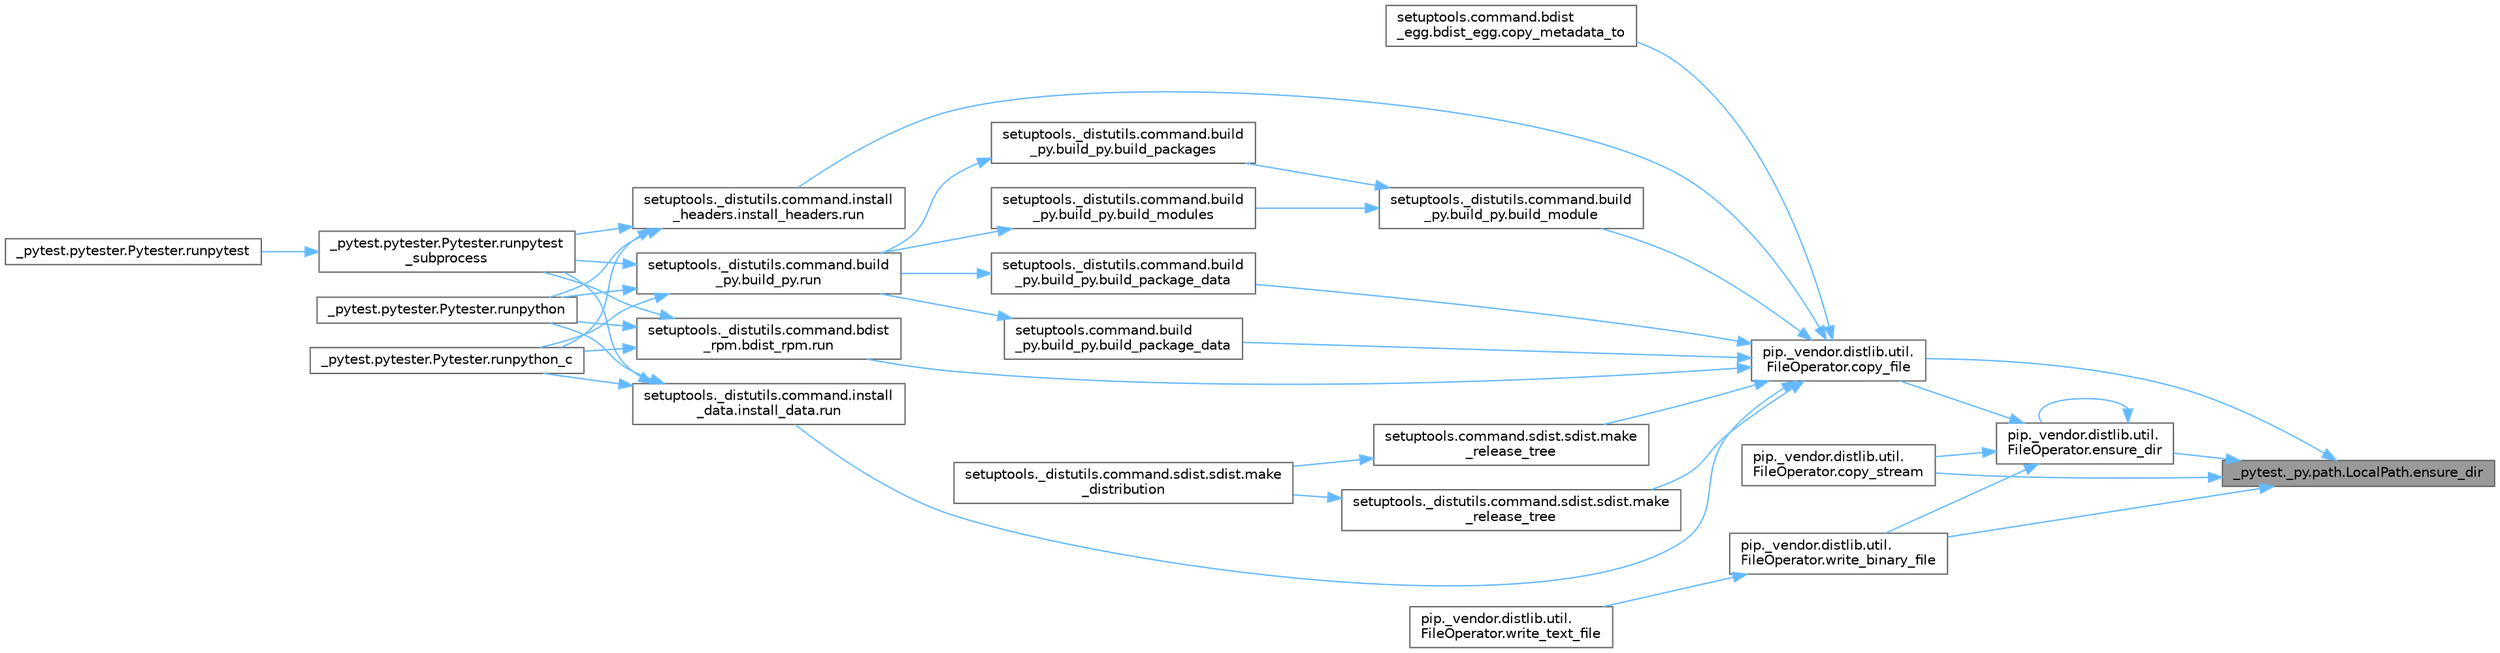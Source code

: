 digraph "_pytest._py.path.LocalPath.ensure_dir"
{
 // LATEX_PDF_SIZE
  bgcolor="transparent";
  edge [fontname=Helvetica,fontsize=10,labelfontname=Helvetica,labelfontsize=10];
  node [fontname=Helvetica,fontsize=10,shape=box,height=0.2,width=0.4];
  rankdir="RL";
  Node1 [id="Node000001",label="_pytest._py.path.LocalPath.ensure_dir",height=0.2,width=0.4,color="gray40", fillcolor="grey60", style="filled", fontcolor="black",tooltip=" "];
  Node1 -> Node2 [id="edge1_Node000001_Node000002",dir="back",color="steelblue1",style="solid",tooltip=" "];
  Node2 [id="Node000002",label="pip._vendor.distlib.util.\lFileOperator.copy_file",height=0.2,width=0.4,color="grey40", fillcolor="white", style="filled",URL="$classpip_1_1__vendor_1_1distlib_1_1util_1_1_file_operator.html#abc23840c62c167d79ecacec778850261",tooltip=" "];
  Node2 -> Node3 [id="edge2_Node000002_Node000003",dir="back",color="steelblue1",style="solid",tooltip=" "];
  Node3 [id="Node000003",label="setuptools._distutils.command.build\l_py.build_py.build_module",height=0.2,width=0.4,color="grey40", fillcolor="white", style="filled",URL="$classsetuptools_1_1__distutils_1_1command_1_1build__py_1_1build__py.html#acb8f390850ee0e3a88be85de0b4b67cd",tooltip=" "];
  Node3 -> Node4 [id="edge3_Node000003_Node000004",dir="back",color="steelblue1",style="solid",tooltip=" "];
  Node4 [id="Node000004",label="setuptools._distutils.command.build\l_py.build_py.build_modules",height=0.2,width=0.4,color="grey40", fillcolor="white", style="filled",URL="$classsetuptools_1_1__distutils_1_1command_1_1build__py_1_1build__py.html#acfda271dc618a53316fba55fb79c462e",tooltip=" "];
  Node4 -> Node5 [id="edge4_Node000004_Node000005",dir="back",color="steelblue1",style="solid",tooltip=" "];
  Node5 [id="Node000005",label="setuptools._distutils.command.build\l_py.build_py.run",height=0.2,width=0.4,color="grey40", fillcolor="white", style="filled",URL="$classsetuptools_1_1__distutils_1_1command_1_1build__py_1_1build__py.html#a12ccc381525d7b9f7c3757cda2fcb404",tooltip=" "];
  Node5 -> Node6 [id="edge5_Node000005_Node000006",dir="back",color="steelblue1",style="solid",tooltip=" "];
  Node6 [id="Node000006",label="_pytest.pytester.Pytester.runpytest\l_subprocess",height=0.2,width=0.4,color="grey40", fillcolor="white", style="filled",URL="$class__pytest_1_1pytester_1_1_pytester.html#a59323c6d6a1469a1206f1c0b8fce99c9",tooltip=" "];
  Node6 -> Node7 [id="edge6_Node000006_Node000007",dir="back",color="steelblue1",style="solid",tooltip=" "];
  Node7 [id="Node000007",label="_pytest.pytester.Pytester.runpytest",height=0.2,width=0.4,color="grey40", fillcolor="white", style="filled",URL="$class__pytest_1_1pytester_1_1_pytester.html#a2765db48ffe1b8853581d711ff43a87b",tooltip=" "];
  Node5 -> Node8 [id="edge7_Node000005_Node000008",dir="back",color="steelblue1",style="solid",tooltip=" "];
  Node8 [id="Node000008",label="_pytest.pytester.Pytester.runpython",height=0.2,width=0.4,color="grey40", fillcolor="white", style="filled",URL="$class__pytest_1_1pytester_1_1_pytester.html#a4e0c539507f15fd333cf618faf9687ef",tooltip=" "];
  Node5 -> Node9 [id="edge8_Node000005_Node000009",dir="back",color="steelblue1",style="solid",tooltip=" "];
  Node9 [id="Node000009",label="_pytest.pytester.Pytester.runpython_c",height=0.2,width=0.4,color="grey40", fillcolor="white", style="filled",URL="$class__pytest_1_1pytester_1_1_pytester.html#aea789acfe206d9c40d9a6bf54a337f2a",tooltip=" "];
  Node3 -> Node10 [id="edge9_Node000003_Node000010",dir="back",color="steelblue1",style="solid",tooltip=" "];
  Node10 [id="Node000010",label="setuptools._distutils.command.build\l_py.build_py.build_packages",height=0.2,width=0.4,color="grey40", fillcolor="white", style="filled",URL="$classsetuptools_1_1__distutils_1_1command_1_1build__py_1_1build__py.html#a1d6c26c9be1e8309c633a299310469a7",tooltip=" "];
  Node10 -> Node5 [id="edge10_Node000010_Node000005",dir="back",color="steelblue1",style="solid",tooltip=" "];
  Node2 -> Node11 [id="edge11_Node000002_Node000011",dir="back",color="steelblue1",style="solid",tooltip=" "];
  Node11 [id="Node000011",label="setuptools._distutils.command.build\l_py.build_py.build_package_data",height=0.2,width=0.4,color="grey40", fillcolor="white", style="filled",URL="$classsetuptools_1_1__distutils_1_1command_1_1build__py_1_1build__py.html#a811bc52db9786d8d4637e591ea60392b",tooltip=" "];
  Node11 -> Node5 [id="edge12_Node000011_Node000005",dir="back",color="steelblue1",style="solid",tooltip=" "];
  Node2 -> Node12 [id="edge13_Node000002_Node000012",dir="back",color="steelblue1",style="solid",tooltip=" "];
  Node12 [id="Node000012",label="setuptools.command.build\l_py.build_py.build_package_data",height=0.2,width=0.4,color="grey40", fillcolor="white", style="filled",URL="$classsetuptools_1_1command_1_1build__py_1_1build__py.html#a89467332b10e3a8607b85208eedc4643",tooltip=" "];
  Node12 -> Node5 [id="edge14_Node000012_Node000005",dir="back",color="steelblue1",style="solid",tooltip=" "];
  Node2 -> Node13 [id="edge15_Node000002_Node000013",dir="back",color="steelblue1",style="solid",tooltip=" "];
  Node13 [id="Node000013",label="setuptools.command.bdist\l_egg.bdist_egg.copy_metadata_to",height=0.2,width=0.4,color="grey40", fillcolor="white", style="filled",URL="$classsetuptools_1_1command_1_1bdist__egg_1_1bdist__egg.html#aa65a9fae2220d7284fd4f67bc48c8128",tooltip=" "];
  Node2 -> Node14 [id="edge16_Node000002_Node000014",dir="back",color="steelblue1",style="solid",tooltip=" "];
  Node14 [id="Node000014",label="setuptools._distutils.command.sdist.sdist.make\l_release_tree",height=0.2,width=0.4,color="grey40", fillcolor="white", style="filled",URL="$classsetuptools_1_1__distutils_1_1command_1_1sdist_1_1sdist.html#af29cdd71a330bc1c42bfe1cf807589fb",tooltip=" "];
  Node14 -> Node15 [id="edge17_Node000014_Node000015",dir="back",color="steelblue1",style="solid",tooltip=" "];
  Node15 [id="Node000015",label="setuptools._distutils.command.sdist.sdist.make\l_distribution",height=0.2,width=0.4,color="grey40", fillcolor="white", style="filled",URL="$classsetuptools_1_1__distutils_1_1command_1_1sdist_1_1sdist.html#acbe6c9fb1b5b539c6308def624e49c9f",tooltip=" "];
  Node2 -> Node16 [id="edge18_Node000002_Node000016",dir="back",color="steelblue1",style="solid",tooltip=" "];
  Node16 [id="Node000016",label="setuptools.command.sdist.sdist.make\l_release_tree",height=0.2,width=0.4,color="grey40", fillcolor="white", style="filled",URL="$classsetuptools_1_1command_1_1sdist_1_1sdist.html#a78b5f088c9f57e943cab2bcd4be19a79",tooltip=" "];
  Node16 -> Node15 [id="edge19_Node000016_Node000015",dir="back",color="steelblue1",style="solid",tooltip=" "];
  Node2 -> Node17 [id="edge20_Node000002_Node000017",dir="back",color="steelblue1",style="solid",tooltip=" "];
  Node17 [id="Node000017",label="setuptools._distutils.command.bdist\l_rpm.bdist_rpm.run",height=0.2,width=0.4,color="grey40", fillcolor="white", style="filled",URL="$classsetuptools_1_1__distutils_1_1command_1_1bdist__rpm_1_1bdist__rpm.html#adcee42c05da0e307fe50ccba1f7efd75",tooltip=" "];
  Node17 -> Node6 [id="edge21_Node000017_Node000006",dir="back",color="steelblue1",style="solid",tooltip=" "];
  Node17 -> Node8 [id="edge22_Node000017_Node000008",dir="back",color="steelblue1",style="solid",tooltip=" "];
  Node17 -> Node9 [id="edge23_Node000017_Node000009",dir="back",color="steelblue1",style="solid",tooltip=" "];
  Node2 -> Node18 [id="edge24_Node000002_Node000018",dir="back",color="steelblue1",style="solid",tooltip=" "];
  Node18 [id="Node000018",label="setuptools._distutils.command.install\l_data.install_data.run",height=0.2,width=0.4,color="grey40", fillcolor="white", style="filled",URL="$classsetuptools_1_1__distutils_1_1command_1_1install__data_1_1install__data.html#a953619d5fd230139131337f5fb4dd97a",tooltip=" "];
  Node18 -> Node6 [id="edge25_Node000018_Node000006",dir="back",color="steelblue1",style="solid",tooltip=" "];
  Node18 -> Node8 [id="edge26_Node000018_Node000008",dir="back",color="steelblue1",style="solid",tooltip=" "];
  Node18 -> Node9 [id="edge27_Node000018_Node000009",dir="back",color="steelblue1",style="solid",tooltip=" "];
  Node2 -> Node19 [id="edge28_Node000002_Node000019",dir="back",color="steelblue1",style="solid",tooltip=" "];
  Node19 [id="Node000019",label="setuptools._distutils.command.install\l_headers.install_headers.run",height=0.2,width=0.4,color="grey40", fillcolor="white", style="filled",URL="$classsetuptools_1_1__distutils_1_1command_1_1install__headers_1_1install__headers.html#aaff7cf2f518069fc4536db7e844e44ee",tooltip=" "];
  Node19 -> Node6 [id="edge29_Node000019_Node000006",dir="back",color="steelblue1",style="solid",tooltip=" "];
  Node19 -> Node8 [id="edge30_Node000019_Node000008",dir="back",color="steelblue1",style="solid",tooltip=" "];
  Node19 -> Node9 [id="edge31_Node000019_Node000009",dir="back",color="steelblue1",style="solid",tooltip=" "];
  Node1 -> Node20 [id="edge32_Node000001_Node000020",dir="back",color="steelblue1",style="solid",tooltip=" "];
  Node20 [id="Node000020",label="pip._vendor.distlib.util.\lFileOperator.copy_stream",height=0.2,width=0.4,color="grey40", fillcolor="white", style="filled",URL="$classpip_1_1__vendor_1_1distlib_1_1util_1_1_file_operator.html#ac4222eb745d84e4a7ff1f0174d3eb53a",tooltip=" "];
  Node1 -> Node21 [id="edge33_Node000001_Node000021",dir="back",color="steelblue1",style="solid",tooltip=" "];
  Node21 [id="Node000021",label="pip._vendor.distlib.util.\lFileOperator.ensure_dir",height=0.2,width=0.4,color="grey40", fillcolor="white", style="filled",URL="$classpip_1_1__vendor_1_1distlib_1_1util_1_1_file_operator.html#ac26f6e6c72ddce16fab2f5b283728e7b",tooltip=" "];
  Node21 -> Node2 [id="edge34_Node000021_Node000002",dir="back",color="steelblue1",style="solid",tooltip=" "];
  Node21 -> Node20 [id="edge35_Node000021_Node000020",dir="back",color="steelblue1",style="solid",tooltip=" "];
  Node21 -> Node21 [id="edge36_Node000021_Node000021",dir="back",color="steelblue1",style="solid",tooltip=" "];
  Node21 -> Node22 [id="edge37_Node000021_Node000022",dir="back",color="steelblue1",style="solid",tooltip=" "];
  Node22 [id="Node000022",label="pip._vendor.distlib.util.\lFileOperator.write_binary_file",height=0.2,width=0.4,color="grey40", fillcolor="white", style="filled",URL="$classpip_1_1__vendor_1_1distlib_1_1util_1_1_file_operator.html#a0e68ad1e8393d2e44d1b0352781243e3",tooltip=" "];
  Node22 -> Node23 [id="edge38_Node000022_Node000023",dir="back",color="steelblue1",style="solid",tooltip=" "];
  Node23 [id="Node000023",label="pip._vendor.distlib.util.\lFileOperator.write_text_file",height=0.2,width=0.4,color="grey40", fillcolor="white", style="filled",URL="$classpip_1_1__vendor_1_1distlib_1_1util_1_1_file_operator.html#adc12c6ae8b833e889e5c7e06234096b5",tooltip=" "];
  Node1 -> Node22 [id="edge39_Node000001_Node000022",dir="back",color="steelblue1",style="solid",tooltip=" "];
}
